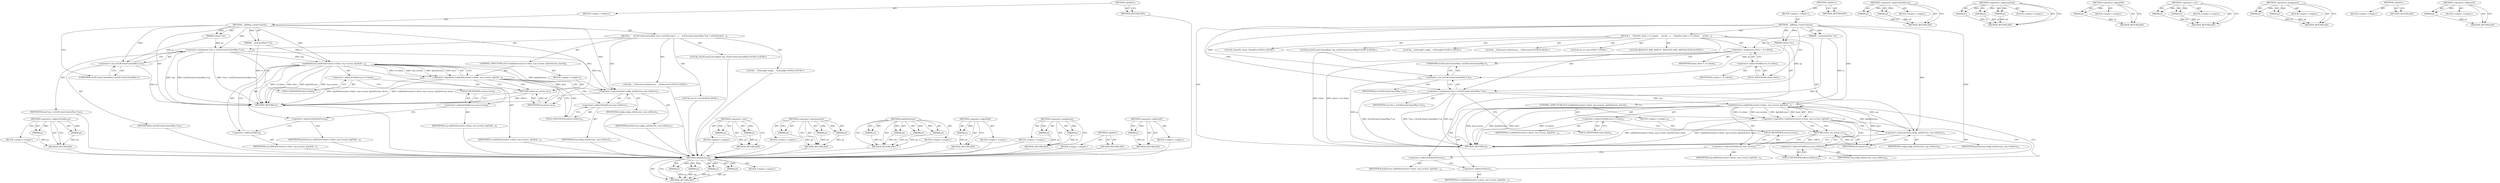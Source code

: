 digraph "&lt;operator&gt;.addressOf" {
vulnerable_91 [label=<(METHOD,&lt;operator&gt;.indirectFieldAccess)>];
vulnerable_92 [label=<(PARAM,p1)>];
vulnerable_93 [label=<(PARAM,p2)>];
vulnerable_94 [label=<(BLOCK,&lt;empty&gt;,&lt;empty&gt;)>];
vulnerable_95 [label=<(METHOD_RETURN,ANY)>];
vulnerable_6 [label=<(METHOD,&lt;global&gt;)<SUB>1</SUB>>];
vulnerable_7 [label=<(BLOCK,&lt;empty&gt;,&lt;empty&gt;)<SUB>1</SUB>>];
vulnerable_8 [label=<(METHOD,__glXDisp_CreateContext)<SUB>1</SUB>>];
vulnerable_9 [label=<(PARAM,__GLXclientState *cl)<SUB>1</SUB>>];
vulnerable_10 [label=<(PARAM,GLbyte *pc)<SUB>1</SUB>>];
vulnerable_11 [label=<(BLOCK,{
     xGLXCreateContextReq *req = (xGLXCreateC...,{
     xGLXCreateContextReq *req = (xGLXCreateC...)<SUB>2</SUB>>];
vulnerable_12 [label="<(LOCAL,xGLXCreateContextReq* req: xGLXCreateContextReq*)<SUB>3</SUB>>"];
vulnerable_13 [label=<(&lt;operator&gt;.assignment,*req = (xGLXCreateContextReq *) pc)<SUB>3</SUB>>];
vulnerable_14 [label=<(IDENTIFIER,req,*req = (xGLXCreateContextReq *) pc)<SUB>3</SUB>>];
vulnerable_15 [label=<(&lt;operator&gt;.cast,(xGLXCreateContextReq *) pc)<SUB>3</SUB>>];
vulnerable_16 [label=<(UNKNOWN,xGLXCreateContextReq *,xGLXCreateContextReq *)<SUB>3</SUB>>];
vulnerable_17 [label=<(IDENTIFIER,pc,(xGLXCreateContextReq *) pc)<SUB>3</SUB>>];
vulnerable_18 [label="<(LOCAL,__GLXconfig* config: __GLXconfig*)<SUB>4</SUB>>"];
vulnerable_19 [label="<(LOCAL,__GLXscreen* pGlxScreen: __GLXscreen*)<SUB>5</SUB>>"];
vulnerable_20 [label="<(LOCAL,int err: int)<SUB>6</SUB>>"];
vulnerable_21 [label=<(CONTROL_STRUCTURE,IF,if (!validGlxScreen(cl-&gt;client, req-&gt;screen, &amp;pGlxScreen, &amp;err)))<SUB>8</SUB>>];
vulnerable_22 [label=<(&lt;operator&gt;.logicalNot,!validGlxScreen(cl-&gt;client, req-&gt;screen, &amp;pGlxS...)<SUB>8</SUB>>];
vulnerable_23 [label=<(validGlxScreen,validGlxScreen(cl-&gt;client, req-&gt;screen, &amp;pGlxSc...)<SUB>8</SUB>>];
vulnerable_24 [label=<(&lt;operator&gt;.indirectFieldAccess,cl-&gt;client)<SUB>8</SUB>>];
vulnerable_25 [label=<(IDENTIFIER,cl,validGlxScreen(cl-&gt;client, req-&gt;screen, &amp;pGlxSc...)<SUB>8</SUB>>];
vulnerable_26 [label=<(FIELD_IDENTIFIER,client,client)<SUB>8</SUB>>];
vulnerable_27 [label=<(&lt;operator&gt;.indirectFieldAccess,req-&gt;screen)<SUB>8</SUB>>];
vulnerable_28 [label=<(IDENTIFIER,req,validGlxScreen(cl-&gt;client, req-&gt;screen, &amp;pGlxSc...)<SUB>8</SUB>>];
vulnerable_29 [label=<(FIELD_IDENTIFIER,screen,screen)<SUB>8</SUB>>];
vulnerable_30 [label=<(&lt;operator&gt;.addressOf,&amp;pGlxScreen)<SUB>8</SUB>>];
vulnerable_31 [label=<(IDENTIFIER,pGlxScreen,validGlxScreen(cl-&gt;client, req-&gt;screen, &amp;pGlxSc...)<SUB>8</SUB>>];
vulnerable_32 [label=<(&lt;operator&gt;.addressOf,&amp;err)<SUB>8</SUB>>];
vulnerable_33 [label=<(IDENTIFIER,err,validGlxScreen(cl-&gt;client, req-&gt;screen, &amp;pGlxSc...)<SUB>8</SUB>>];
vulnerable_34 [label=<(BLOCK,&lt;empty&gt;,&lt;empty&gt;)<SUB>9</SUB>>];
vulnerable_35 [label=<(RETURN,return err;,return err;)<SUB>9</SUB>>];
vulnerable_36 [label=<(IDENTIFIER,err,return err;)<SUB>9</SUB>>];
vulnerable_37 [label=<(&lt;operator&gt;.expressionList,config, pGlxScreen, req-&gt;isDirect)<SUB>11</SUB>>];
vulnerable_38 [label=<(IDENTIFIER,config,config, pGlxScreen, req-&gt;isDirect)<SUB>11</SUB>>];
vulnerable_39 [label=<(IDENTIFIER,pGlxScreen,config, pGlxScreen, req-&gt;isDirect)<SUB>11</SUB>>];
vulnerable_40 [label=<(&lt;operator&gt;.indirectFieldAccess,req-&gt;isDirect)<SUB>11</SUB>>];
vulnerable_41 [label=<(IDENTIFIER,req,config, pGlxScreen, req-&gt;isDirect)<SUB>11</SUB>>];
vulnerable_42 [label=<(FIELD_IDENTIFIER,isDirect,isDirect)<SUB>11</SUB>>];
vulnerable_43 [label=<(METHOD_RETURN,int)<SUB>1</SUB>>];
vulnerable_45 [label=<(METHOD_RETURN,ANY)<SUB>1</SUB>>];
vulnerable_75 [label=<(METHOD,&lt;operator&gt;.cast)>];
vulnerable_76 [label=<(PARAM,p1)>];
vulnerable_77 [label=<(PARAM,p2)>];
vulnerable_78 [label=<(BLOCK,&lt;empty&gt;,&lt;empty&gt;)>];
vulnerable_79 [label=<(METHOD_RETURN,ANY)>];
vulnerable_100 [label=<(METHOD,&lt;operator&gt;.expressionList)>];
vulnerable_101 [label=<(PARAM,p1)>];
vulnerable_102 [label=<(PARAM,p2)>];
vulnerable_103 [label=<(PARAM,p3)>];
vulnerable_104 [label=<(BLOCK,&lt;empty&gt;,&lt;empty&gt;)>];
vulnerable_105 [label=<(METHOD_RETURN,ANY)>];
vulnerable_84 [label=<(METHOD,validGlxScreen)>];
vulnerable_85 [label=<(PARAM,p1)>];
vulnerable_86 [label=<(PARAM,p2)>];
vulnerable_87 [label=<(PARAM,p3)>];
vulnerable_88 [label=<(PARAM,p4)>];
vulnerable_89 [label=<(BLOCK,&lt;empty&gt;,&lt;empty&gt;)>];
vulnerable_90 [label=<(METHOD_RETURN,ANY)>];
vulnerable_80 [label=<(METHOD,&lt;operator&gt;.logicalNot)>];
vulnerable_81 [label=<(PARAM,p1)>];
vulnerable_82 [label=<(BLOCK,&lt;empty&gt;,&lt;empty&gt;)>];
vulnerable_83 [label=<(METHOD_RETURN,ANY)>];
vulnerable_70 [label=<(METHOD,&lt;operator&gt;.assignment)>];
vulnerable_71 [label=<(PARAM,p1)>];
vulnerable_72 [label=<(PARAM,p2)>];
vulnerable_73 [label=<(BLOCK,&lt;empty&gt;,&lt;empty&gt;)>];
vulnerable_74 [label=<(METHOD_RETURN,ANY)>];
vulnerable_64 [label=<(METHOD,&lt;global&gt;)<SUB>1</SUB>>];
vulnerable_65 [label=<(BLOCK,&lt;empty&gt;,&lt;empty&gt;)>];
vulnerable_66 [label=<(METHOD_RETURN,ANY)>];
vulnerable_96 [label=<(METHOD,&lt;operator&gt;.addressOf)>];
vulnerable_97 [label=<(PARAM,p1)>];
vulnerable_98 [label=<(BLOCK,&lt;empty&gt;,&lt;empty&gt;)>];
vulnerable_99 [label=<(METHOD_RETURN,ANY)>];
fixed_100 [label=<(METHOD,validGlxScreen)>];
fixed_101 [label=<(PARAM,p1)>];
fixed_102 [label=<(PARAM,p2)>];
fixed_103 [label=<(PARAM,p3)>];
fixed_104 [label=<(PARAM,p4)>];
fixed_105 [label=<(BLOCK,&lt;empty&gt;,&lt;empty&gt;)>];
fixed_106 [label=<(METHOD_RETURN,ANY)>];
fixed_6 [label=<(METHOD,&lt;global&gt;)<SUB>1</SUB>>];
fixed_7 [label=<(BLOCK,&lt;empty&gt;,&lt;empty&gt;)<SUB>1</SUB>>];
fixed_8 [label=<(METHOD,__glXDisp_CreateContext)<SUB>1</SUB>>];
fixed_9 [label=<(PARAM,__GLXclientState *cl)<SUB>1</SUB>>];
fixed_10 [label=<(PARAM,GLbyte *pc)<SUB>1</SUB>>];
fixed_11 [label=<(BLOCK,{
    ClientPtr client = cl-&gt;client;
     xGLXC...,{
    ClientPtr client = cl-&gt;client;
     xGLXC...)<SUB>2</SUB>>];
fixed_12 [label="<(LOCAL,ClientPtr client: ClientPtr)<SUB>3</SUB>>"];
fixed_13 [label=<(&lt;operator&gt;.assignment,client = cl-&gt;client)<SUB>3</SUB>>];
fixed_14 [label=<(IDENTIFIER,client,client = cl-&gt;client)<SUB>3</SUB>>];
fixed_15 [label=<(&lt;operator&gt;.indirectFieldAccess,cl-&gt;client)<SUB>3</SUB>>];
fixed_16 [label=<(IDENTIFIER,cl,client = cl-&gt;client)<SUB>3</SUB>>];
fixed_17 [label=<(FIELD_IDENTIFIER,client,client)<SUB>3</SUB>>];
fixed_18 [label="<(LOCAL,xGLXCreateContextReq* req: xGLXCreateContextReq*)<SUB>4</SUB>>"];
fixed_19 [label=<(&lt;operator&gt;.assignment,*req = (xGLXCreateContextReq *) pc)<SUB>4</SUB>>];
fixed_20 [label=<(IDENTIFIER,req,*req = (xGLXCreateContextReq *) pc)<SUB>4</SUB>>];
fixed_21 [label=<(&lt;operator&gt;.cast,(xGLXCreateContextReq *) pc)<SUB>4</SUB>>];
fixed_22 [label=<(UNKNOWN,xGLXCreateContextReq *,xGLXCreateContextReq *)<SUB>4</SUB>>];
fixed_23 [label=<(IDENTIFIER,pc,(xGLXCreateContextReq *) pc)<SUB>4</SUB>>];
fixed_24 [label="<(LOCAL,__GLXconfig* config: __GLXconfig*)<SUB>5</SUB>>"];
fixed_25 [label="<(LOCAL,__GLXscreen* pGlxScreen: __GLXscreen*)<SUB>6</SUB>>"];
fixed_26 [label="<(LOCAL,int err: int)<SUB>7</SUB>>"];
fixed_27 [label="<(LOCAL,REQUEST_SIZE_MATCH : REQUEST_SIZE_MATCH)<SUB>9</SUB>>"];
fixed_28 [label=<(CONTROL_STRUCTURE,IF,if (!validGlxScreen(cl-&gt;client, req-&gt;screen, &amp;pGlxScreen, &amp;err)))<SUB>11</SUB>>];
fixed_29 [label=<(&lt;operator&gt;.logicalNot,!validGlxScreen(cl-&gt;client, req-&gt;screen, &amp;pGlxS...)<SUB>11</SUB>>];
fixed_30 [label=<(validGlxScreen,validGlxScreen(cl-&gt;client, req-&gt;screen, &amp;pGlxSc...)<SUB>11</SUB>>];
fixed_31 [label=<(&lt;operator&gt;.indirectFieldAccess,cl-&gt;client)<SUB>11</SUB>>];
fixed_32 [label=<(IDENTIFIER,cl,validGlxScreen(cl-&gt;client, req-&gt;screen, &amp;pGlxSc...)<SUB>11</SUB>>];
fixed_33 [label=<(FIELD_IDENTIFIER,client,client)<SUB>11</SUB>>];
fixed_34 [label=<(&lt;operator&gt;.indirectFieldAccess,req-&gt;screen)<SUB>11</SUB>>];
fixed_35 [label=<(IDENTIFIER,req,validGlxScreen(cl-&gt;client, req-&gt;screen, &amp;pGlxSc...)<SUB>11</SUB>>];
fixed_36 [label=<(FIELD_IDENTIFIER,screen,screen)<SUB>11</SUB>>];
fixed_37 [label=<(&lt;operator&gt;.addressOf,&amp;pGlxScreen)<SUB>11</SUB>>];
fixed_38 [label=<(IDENTIFIER,pGlxScreen,validGlxScreen(cl-&gt;client, req-&gt;screen, &amp;pGlxSc...)<SUB>11</SUB>>];
fixed_39 [label=<(&lt;operator&gt;.addressOf,&amp;err)<SUB>11</SUB>>];
fixed_40 [label=<(IDENTIFIER,err,validGlxScreen(cl-&gt;client, req-&gt;screen, &amp;pGlxSc...)<SUB>11</SUB>>];
fixed_41 [label=<(BLOCK,&lt;empty&gt;,&lt;empty&gt;)<SUB>12</SUB>>];
fixed_42 [label=<(RETURN,return err;,return err;)<SUB>12</SUB>>];
fixed_43 [label=<(IDENTIFIER,err,return err;)<SUB>12</SUB>>];
fixed_44 [label=<(&lt;operator&gt;.expressionList,config, pGlxScreen, req-&gt;isDirect)<SUB>14</SUB>>];
fixed_45 [label=<(IDENTIFIER,config,config, pGlxScreen, req-&gt;isDirect)<SUB>14</SUB>>];
fixed_46 [label=<(IDENTIFIER,pGlxScreen,config, pGlxScreen, req-&gt;isDirect)<SUB>14</SUB>>];
fixed_47 [label=<(&lt;operator&gt;.indirectFieldAccess,req-&gt;isDirect)<SUB>14</SUB>>];
fixed_48 [label=<(IDENTIFIER,req,config, pGlxScreen, req-&gt;isDirect)<SUB>14</SUB>>];
fixed_49 [label=<(FIELD_IDENTIFIER,isDirect,isDirect)<SUB>14</SUB>>];
fixed_50 [label=<(METHOD_RETURN,int)<SUB>1</SUB>>];
fixed_52 [label=<(METHOD_RETURN,ANY)<SUB>1</SUB>>];
fixed_86 [label=<(METHOD,&lt;operator&gt;.indirectFieldAccess)>];
fixed_87 [label=<(PARAM,p1)>];
fixed_88 [label=<(PARAM,p2)>];
fixed_89 [label=<(BLOCK,&lt;empty&gt;,&lt;empty&gt;)>];
fixed_90 [label=<(METHOD_RETURN,ANY)>];
fixed_111 [label=<(METHOD,&lt;operator&gt;.expressionList)>];
fixed_112 [label=<(PARAM,p1)>];
fixed_113 [label=<(PARAM,p2)>];
fixed_114 [label=<(PARAM,p3)>];
fixed_115 [label=<(BLOCK,&lt;empty&gt;,&lt;empty&gt;)>];
fixed_116 [label=<(METHOD_RETURN,ANY)>];
fixed_96 [label=<(METHOD,&lt;operator&gt;.logicalNot)>];
fixed_97 [label=<(PARAM,p1)>];
fixed_98 [label=<(BLOCK,&lt;empty&gt;,&lt;empty&gt;)>];
fixed_99 [label=<(METHOD_RETURN,ANY)>];
fixed_91 [label=<(METHOD,&lt;operator&gt;.cast)>];
fixed_92 [label=<(PARAM,p1)>];
fixed_93 [label=<(PARAM,p2)>];
fixed_94 [label=<(BLOCK,&lt;empty&gt;,&lt;empty&gt;)>];
fixed_95 [label=<(METHOD_RETURN,ANY)>];
fixed_81 [label=<(METHOD,&lt;operator&gt;.assignment)>];
fixed_82 [label=<(PARAM,p1)>];
fixed_83 [label=<(PARAM,p2)>];
fixed_84 [label=<(BLOCK,&lt;empty&gt;,&lt;empty&gt;)>];
fixed_85 [label=<(METHOD_RETURN,ANY)>];
fixed_75 [label=<(METHOD,&lt;global&gt;)<SUB>1</SUB>>];
fixed_76 [label=<(BLOCK,&lt;empty&gt;,&lt;empty&gt;)>];
fixed_77 [label=<(METHOD_RETURN,ANY)>];
fixed_107 [label=<(METHOD,&lt;operator&gt;.addressOf)>];
fixed_108 [label=<(PARAM,p1)>];
fixed_109 [label=<(BLOCK,&lt;empty&gt;,&lt;empty&gt;)>];
fixed_110 [label=<(METHOD_RETURN,ANY)>];
vulnerable_91 -> vulnerable_92  [key=0, label="AST: "];
vulnerable_91 -> vulnerable_92  [key=1, label="DDG: "];
vulnerable_91 -> vulnerable_94  [key=0, label="AST: "];
vulnerable_91 -> vulnerable_93  [key=0, label="AST: "];
vulnerable_91 -> vulnerable_93  [key=1, label="DDG: "];
vulnerable_91 -> vulnerable_95  [key=0, label="AST: "];
vulnerable_91 -> vulnerable_95  [key=1, label="CFG: "];
vulnerable_92 -> vulnerable_95  [key=0, label="DDG: p1"];
vulnerable_93 -> vulnerable_95  [key=0, label="DDG: p2"];
vulnerable_94 -> fixed_100  [key=0];
vulnerable_95 -> fixed_100  [key=0];
vulnerable_6 -> vulnerable_7  [key=0, label="AST: "];
vulnerable_6 -> vulnerable_45  [key=0, label="AST: "];
vulnerable_6 -> vulnerable_45  [key=1, label="CFG: "];
vulnerable_7 -> vulnerable_8  [key=0, label="AST: "];
vulnerable_8 -> vulnerable_9  [key=0, label="AST: "];
vulnerable_8 -> vulnerable_9  [key=1, label="DDG: "];
vulnerable_8 -> vulnerable_10  [key=0, label="AST: "];
vulnerable_8 -> vulnerable_10  [key=1, label="DDG: "];
vulnerable_8 -> vulnerable_11  [key=0, label="AST: "];
vulnerable_8 -> vulnerable_43  [key=0, label="AST: "];
vulnerable_8 -> vulnerable_16  [key=0, label="CFG: "];
vulnerable_8 -> vulnerable_13  [key=0, label="DDG: "];
vulnerable_8 -> vulnerable_37  [key=0, label="DDG: "];
vulnerable_8 -> vulnerable_15  [key=0, label="DDG: "];
vulnerable_8 -> vulnerable_23  [key=0, label="DDG: "];
vulnerable_8 -> vulnerable_36  [key=0, label="DDG: "];
vulnerable_9 -> vulnerable_43  [key=0, label="DDG: cl"];
vulnerable_9 -> vulnerable_23  [key=0, label="DDG: cl"];
vulnerable_10 -> vulnerable_13  [key=0, label="DDG: pc"];
vulnerable_10 -> vulnerable_15  [key=0, label="DDG: pc"];
vulnerable_11 -> vulnerable_12  [key=0, label="AST: "];
vulnerable_11 -> vulnerable_13  [key=0, label="AST: "];
vulnerable_11 -> vulnerable_18  [key=0, label="AST: "];
vulnerable_11 -> vulnerable_19  [key=0, label="AST: "];
vulnerable_11 -> vulnerable_20  [key=0, label="AST: "];
vulnerable_11 -> vulnerable_21  [key=0, label="AST: "];
vulnerable_11 -> vulnerable_37  [key=0, label="AST: "];
vulnerable_12 -> fixed_100  [key=0];
vulnerable_13 -> vulnerable_14  [key=0, label="AST: "];
vulnerable_13 -> vulnerable_15  [key=0, label="AST: "];
vulnerable_13 -> vulnerable_26  [key=0, label="CFG: "];
vulnerable_13 -> vulnerable_43  [key=0, label="DDG: req"];
vulnerable_13 -> vulnerable_43  [key=1, label="DDG: (xGLXCreateContextReq *) pc"];
vulnerable_13 -> vulnerable_43  [key=2, label="DDG: *req = (xGLXCreateContextReq *) pc"];
vulnerable_13 -> vulnerable_37  [key=0, label="DDG: req"];
vulnerable_13 -> vulnerable_23  [key=0, label="DDG: req"];
vulnerable_14 -> fixed_100  [key=0];
vulnerable_15 -> vulnerable_16  [key=0, label="AST: "];
vulnerable_15 -> vulnerable_17  [key=0, label="AST: "];
vulnerable_15 -> vulnerable_13  [key=0, label="CFG: "];
vulnerable_15 -> vulnerable_43  [key=0, label="DDG: pc"];
vulnerable_16 -> vulnerable_15  [key=0, label="CFG: "];
vulnerable_17 -> fixed_100  [key=0];
vulnerable_18 -> fixed_100  [key=0];
vulnerable_19 -> fixed_100  [key=0];
vulnerable_20 -> fixed_100  [key=0];
vulnerable_21 -> vulnerable_22  [key=0, label="AST: "];
vulnerable_21 -> vulnerable_34  [key=0, label="AST: "];
vulnerable_22 -> vulnerable_23  [key=0, label="AST: "];
vulnerable_22 -> vulnerable_35  [key=0, label="CFG: "];
vulnerable_22 -> vulnerable_35  [key=1, label="CDG: "];
vulnerable_22 -> vulnerable_42  [key=0, label="CFG: "];
vulnerable_22 -> vulnerable_42  [key=1, label="CDG: "];
vulnerable_22 -> vulnerable_43  [key=0, label="DDG: validGlxScreen(cl-&gt;client, req-&gt;screen, &amp;pGlxScreen, &amp;err)"];
vulnerable_22 -> vulnerable_43  [key=1, label="DDG: !validGlxScreen(cl-&gt;client, req-&gt;screen, &amp;pGlxScreen, &amp;err)"];
vulnerable_22 -> vulnerable_40  [key=0, label="CDG: "];
vulnerable_22 -> vulnerable_37  [key=0, label="CDG: "];
vulnerable_23 -> vulnerable_24  [key=0, label="AST: "];
vulnerable_23 -> vulnerable_27  [key=0, label="AST: "];
vulnerable_23 -> vulnerable_30  [key=0, label="AST: "];
vulnerable_23 -> vulnerable_32  [key=0, label="AST: "];
vulnerable_23 -> vulnerable_22  [key=0, label="CFG: "];
vulnerable_23 -> vulnerable_22  [key=1, label="DDG: cl-&gt;client"];
vulnerable_23 -> vulnerable_22  [key=2, label="DDG: req-&gt;screen"];
vulnerable_23 -> vulnerable_22  [key=3, label="DDG: &amp;pGlxScreen"];
vulnerable_23 -> vulnerable_22  [key=4, label="DDG: &amp;err"];
vulnerable_23 -> vulnerable_43  [key=0, label="DDG: cl-&gt;client"];
vulnerable_23 -> vulnerable_43  [key=1, label="DDG: req-&gt;screen"];
vulnerable_23 -> vulnerable_43  [key=2, label="DDG: &amp;pGlxScreen"];
vulnerable_23 -> vulnerable_43  [key=3, label="DDG: &amp;err"];
vulnerable_23 -> vulnerable_37  [key=0, label="DDG: &amp;pGlxScreen"];
vulnerable_23 -> vulnerable_36  [key=0, label="DDG: &amp;err"];
vulnerable_24 -> vulnerable_25  [key=0, label="AST: "];
vulnerable_24 -> vulnerable_26  [key=0, label="AST: "];
vulnerable_24 -> vulnerable_29  [key=0, label="CFG: "];
vulnerable_25 -> fixed_100  [key=0];
vulnerable_26 -> vulnerable_24  [key=0, label="CFG: "];
vulnerable_27 -> vulnerable_28  [key=0, label="AST: "];
vulnerable_27 -> vulnerable_29  [key=0, label="AST: "];
vulnerable_27 -> vulnerable_30  [key=0, label="CFG: "];
vulnerable_28 -> fixed_100  [key=0];
vulnerable_29 -> vulnerable_27  [key=0, label="CFG: "];
vulnerable_30 -> vulnerable_31  [key=0, label="AST: "];
vulnerable_30 -> vulnerable_32  [key=0, label="CFG: "];
vulnerable_31 -> fixed_100  [key=0];
vulnerable_32 -> vulnerable_33  [key=0, label="AST: "];
vulnerable_32 -> vulnerable_23  [key=0, label="CFG: "];
vulnerable_33 -> fixed_100  [key=0];
vulnerable_34 -> vulnerable_35  [key=0, label="AST: "];
vulnerable_35 -> vulnerable_36  [key=0, label="AST: "];
vulnerable_35 -> vulnerable_43  [key=0, label="CFG: "];
vulnerable_35 -> vulnerable_43  [key=1, label="DDG: &lt;RET&gt;"];
vulnerable_36 -> vulnerable_35  [key=0, label="DDG: err"];
vulnerable_37 -> vulnerable_38  [key=0, label="AST: "];
vulnerable_37 -> vulnerable_39  [key=0, label="AST: "];
vulnerable_37 -> vulnerable_40  [key=0, label="AST: "];
vulnerable_37 -> vulnerable_43  [key=0, label="CFG: "];
vulnerable_38 -> fixed_100  [key=0];
vulnerable_39 -> fixed_100  [key=0];
vulnerable_40 -> vulnerable_41  [key=0, label="AST: "];
vulnerable_40 -> vulnerable_42  [key=0, label="AST: "];
vulnerable_40 -> vulnerable_37  [key=0, label="CFG: "];
vulnerable_41 -> fixed_100  [key=0];
vulnerable_42 -> vulnerable_40  [key=0, label="CFG: "];
vulnerable_43 -> fixed_100  [key=0];
vulnerable_45 -> fixed_100  [key=0];
vulnerable_75 -> vulnerable_76  [key=0, label="AST: "];
vulnerable_75 -> vulnerable_76  [key=1, label="DDG: "];
vulnerable_75 -> vulnerable_78  [key=0, label="AST: "];
vulnerable_75 -> vulnerable_77  [key=0, label="AST: "];
vulnerable_75 -> vulnerable_77  [key=1, label="DDG: "];
vulnerable_75 -> vulnerable_79  [key=0, label="AST: "];
vulnerable_75 -> vulnerable_79  [key=1, label="CFG: "];
vulnerable_76 -> vulnerable_79  [key=0, label="DDG: p1"];
vulnerable_77 -> vulnerable_79  [key=0, label="DDG: p2"];
vulnerable_78 -> fixed_100  [key=0];
vulnerable_79 -> fixed_100  [key=0];
vulnerable_100 -> vulnerable_101  [key=0, label="AST: "];
vulnerable_100 -> vulnerable_101  [key=1, label="DDG: "];
vulnerable_100 -> vulnerable_104  [key=0, label="AST: "];
vulnerable_100 -> vulnerable_102  [key=0, label="AST: "];
vulnerable_100 -> vulnerable_102  [key=1, label="DDG: "];
vulnerable_100 -> vulnerable_105  [key=0, label="AST: "];
vulnerable_100 -> vulnerable_105  [key=1, label="CFG: "];
vulnerable_100 -> vulnerable_103  [key=0, label="AST: "];
vulnerable_100 -> vulnerable_103  [key=1, label="DDG: "];
vulnerable_101 -> vulnerable_105  [key=0, label="DDG: p1"];
vulnerable_102 -> vulnerable_105  [key=0, label="DDG: p2"];
vulnerable_103 -> vulnerable_105  [key=0, label="DDG: p3"];
vulnerable_104 -> fixed_100  [key=0];
vulnerable_105 -> fixed_100  [key=0];
vulnerable_84 -> vulnerable_85  [key=0, label="AST: "];
vulnerable_84 -> vulnerable_85  [key=1, label="DDG: "];
vulnerable_84 -> vulnerable_89  [key=0, label="AST: "];
vulnerable_84 -> vulnerable_86  [key=0, label="AST: "];
vulnerable_84 -> vulnerable_86  [key=1, label="DDG: "];
vulnerable_84 -> vulnerable_90  [key=0, label="AST: "];
vulnerable_84 -> vulnerable_90  [key=1, label="CFG: "];
vulnerable_84 -> vulnerable_87  [key=0, label="AST: "];
vulnerable_84 -> vulnerable_87  [key=1, label="DDG: "];
vulnerable_84 -> vulnerable_88  [key=0, label="AST: "];
vulnerable_84 -> vulnerable_88  [key=1, label="DDG: "];
vulnerable_85 -> vulnerable_90  [key=0, label="DDG: p1"];
vulnerable_86 -> vulnerable_90  [key=0, label="DDG: p2"];
vulnerable_87 -> vulnerable_90  [key=0, label="DDG: p3"];
vulnerable_88 -> vulnerable_90  [key=0, label="DDG: p4"];
vulnerable_89 -> fixed_100  [key=0];
vulnerable_90 -> fixed_100  [key=0];
vulnerable_80 -> vulnerable_81  [key=0, label="AST: "];
vulnerable_80 -> vulnerable_81  [key=1, label="DDG: "];
vulnerable_80 -> vulnerable_82  [key=0, label="AST: "];
vulnerable_80 -> vulnerable_83  [key=0, label="AST: "];
vulnerable_80 -> vulnerable_83  [key=1, label="CFG: "];
vulnerable_81 -> vulnerable_83  [key=0, label="DDG: p1"];
vulnerable_82 -> fixed_100  [key=0];
vulnerable_83 -> fixed_100  [key=0];
vulnerable_70 -> vulnerable_71  [key=0, label="AST: "];
vulnerable_70 -> vulnerable_71  [key=1, label="DDG: "];
vulnerable_70 -> vulnerable_73  [key=0, label="AST: "];
vulnerable_70 -> vulnerable_72  [key=0, label="AST: "];
vulnerable_70 -> vulnerable_72  [key=1, label="DDG: "];
vulnerable_70 -> vulnerable_74  [key=0, label="AST: "];
vulnerable_70 -> vulnerable_74  [key=1, label="CFG: "];
vulnerable_71 -> vulnerable_74  [key=0, label="DDG: p1"];
vulnerable_72 -> vulnerable_74  [key=0, label="DDG: p2"];
vulnerable_73 -> fixed_100  [key=0];
vulnerable_74 -> fixed_100  [key=0];
vulnerable_64 -> vulnerable_65  [key=0, label="AST: "];
vulnerable_64 -> vulnerable_66  [key=0, label="AST: "];
vulnerable_64 -> vulnerable_66  [key=1, label="CFG: "];
vulnerable_65 -> fixed_100  [key=0];
vulnerable_66 -> fixed_100  [key=0];
vulnerable_96 -> vulnerable_97  [key=0, label="AST: "];
vulnerable_96 -> vulnerable_97  [key=1, label="DDG: "];
vulnerable_96 -> vulnerable_98  [key=0, label="AST: "];
vulnerable_96 -> vulnerable_99  [key=0, label="AST: "];
vulnerable_96 -> vulnerable_99  [key=1, label="CFG: "];
vulnerable_97 -> vulnerable_99  [key=0, label="DDG: p1"];
vulnerable_98 -> fixed_100  [key=0];
vulnerable_99 -> fixed_100  [key=0];
fixed_100 -> fixed_101  [key=0, label="AST: "];
fixed_100 -> fixed_101  [key=1, label="DDG: "];
fixed_100 -> fixed_105  [key=0, label="AST: "];
fixed_100 -> fixed_102  [key=0, label="AST: "];
fixed_100 -> fixed_102  [key=1, label="DDG: "];
fixed_100 -> fixed_106  [key=0, label="AST: "];
fixed_100 -> fixed_106  [key=1, label="CFG: "];
fixed_100 -> fixed_103  [key=0, label="AST: "];
fixed_100 -> fixed_103  [key=1, label="DDG: "];
fixed_100 -> fixed_104  [key=0, label="AST: "];
fixed_100 -> fixed_104  [key=1, label="DDG: "];
fixed_101 -> fixed_106  [key=0, label="DDG: p1"];
fixed_102 -> fixed_106  [key=0, label="DDG: p2"];
fixed_103 -> fixed_106  [key=0, label="DDG: p3"];
fixed_104 -> fixed_106  [key=0, label="DDG: p4"];
fixed_6 -> fixed_7  [key=0, label="AST: "];
fixed_6 -> fixed_52  [key=0, label="AST: "];
fixed_6 -> fixed_52  [key=1, label="CFG: "];
fixed_7 -> fixed_8  [key=0, label="AST: "];
fixed_8 -> fixed_9  [key=0, label="AST: "];
fixed_8 -> fixed_9  [key=1, label="DDG: "];
fixed_8 -> fixed_10  [key=0, label="AST: "];
fixed_8 -> fixed_10  [key=1, label="DDG: "];
fixed_8 -> fixed_11  [key=0, label="AST: "];
fixed_8 -> fixed_50  [key=0, label="AST: "];
fixed_8 -> fixed_17  [key=0, label="CFG: "];
fixed_8 -> fixed_19  [key=0, label="DDG: "];
fixed_8 -> fixed_44  [key=0, label="DDG: "];
fixed_8 -> fixed_21  [key=0, label="DDG: "];
fixed_8 -> fixed_30  [key=0, label="DDG: "];
fixed_8 -> fixed_43  [key=0, label="DDG: "];
fixed_9 -> fixed_50  [key=0, label="DDG: cl"];
fixed_9 -> fixed_13  [key=0, label="DDG: cl"];
fixed_9 -> fixed_30  [key=0, label="DDG: cl"];
fixed_10 -> fixed_19  [key=0, label="DDG: pc"];
fixed_10 -> fixed_21  [key=0, label="DDG: pc"];
fixed_11 -> fixed_12  [key=0, label="AST: "];
fixed_11 -> fixed_13  [key=0, label="AST: "];
fixed_11 -> fixed_18  [key=0, label="AST: "];
fixed_11 -> fixed_19  [key=0, label="AST: "];
fixed_11 -> fixed_24  [key=0, label="AST: "];
fixed_11 -> fixed_25  [key=0, label="AST: "];
fixed_11 -> fixed_26  [key=0, label="AST: "];
fixed_11 -> fixed_27  [key=0, label="AST: "];
fixed_11 -> fixed_28  [key=0, label="AST: "];
fixed_11 -> fixed_44  [key=0, label="AST: "];
fixed_13 -> fixed_14  [key=0, label="AST: "];
fixed_13 -> fixed_15  [key=0, label="AST: "];
fixed_13 -> fixed_22  [key=0, label="CFG: "];
fixed_13 -> fixed_50  [key=0, label="DDG: client"];
fixed_13 -> fixed_50  [key=1, label="DDG: client = cl-&gt;client"];
fixed_15 -> fixed_16  [key=0, label="AST: "];
fixed_15 -> fixed_17  [key=0, label="AST: "];
fixed_15 -> fixed_13  [key=0, label="CFG: "];
fixed_17 -> fixed_15  [key=0, label="CFG: "];
fixed_19 -> fixed_20  [key=0, label="AST: "];
fixed_19 -> fixed_21  [key=0, label="AST: "];
fixed_19 -> fixed_33  [key=0, label="CFG: "];
fixed_19 -> fixed_50  [key=0, label="DDG: req"];
fixed_19 -> fixed_50  [key=1, label="DDG: (xGLXCreateContextReq *) pc"];
fixed_19 -> fixed_50  [key=2, label="DDG: *req = (xGLXCreateContextReq *) pc"];
fixed_19 -> fixed_44  [key=0, label="DDG: req"];
fixed_19 -> fixed_30  [key=0, label="DDG: req"];
fixed_21 -> fixed_22  [key=0, label="AST: "];
fixed_21 -> fixed_23  [key=0, label="AST: "];
fixed_21 -> fixed_19  [key=0, label="CFG: "];
fixed_21 -> fixed_50  [key=0, label="DDG: pc"];
fixed_22 -> fixed_21  [key=0, label="CFG: "];
fixed_28 -> fixed_29  [key=0, label="AST: "];
fixed_28 -> fixed_41  [key=0, label="AST: "];
fixed_29 -> fixed_30  [key=0, label="AST: "];
fixed_29 -> fixed_42  [key=0, label="CFG: "];
fixed_29 -> fixed_42  [key=1, label="CDG: "];
fixed_29 -> fixed_49  [key=0, label="CFG: "];
fixed_29 -> fixed_49  [key=1, label="CDG: "];
fixed_29 -> fixed_50  [key=0, label="DDG: validGlxScreen(cl-&gt;client, req-&gt;screen, &amp;pGlxScreen, &amp;err)"];
fixed_29 -> fixed_50  [key=1, label="DDG: !validGlxScreen(cl-&gt;client, req-&gt;screen, &amp;pGlxScreen, &amp;err)"];
fixed_29 -> fixed_47  [key=0, label="CDG: "];
fixed_29 -> fixed_44  [key=0, label="CDG: "];
fixed_30 -> fixed_31  [key=0, label="AST: "];
fixed_30 -> fixed_34  [key=0, label="AST: "];
fixed_30 -> fixed_37  [key=0, label="AST: "];
fixed_30 -> fixed_39  [key=0, label="AST: "];
fixed_30 -> fixed_29  [key=0, label="CFG: "];
fixed_30 -> fixed_29  [key=1, label="DDG: cl-&gt;client"];
fixed_30 -> fixed_29  [key=2, label="DDG: req-&gt;screen"];
fixed_30 -> fixed_29  [key=3, label="DDG: &amp;pGlxScreen"];
fixed_30 -> fixed_29  [key=4, label="DDG: &amp;err"];
fixed_30 -> fixed_50  [key=0, label="DDG: cl-&gt;client"];
fixed_30 -> fixed_50  [key=1, label="DDG: req-&gt;screen"];
fixed_30 -> fixed_50  [key=2, label="DDG: &amp;pGlxScreen"];
fixed_30 -> fixed_50  [key=3, label="DDG: &amp;err"];
fixed_30 -> fixed_44  [key=0, label="DDG: &amp;pGlxScreen"];
fixed_30 -> fixed_43  [key=0, label="DDG: &amp;err"];
fixed_31 -> fixed_32  [key=0, label="AST: "];
fixed_31 -> fixed_33  [key=0, label="AST: "];
fixed_31 -> fixed_36  [key=0, label="CFG: "];
fixed_33 -> fixed_31  [key=0, label="CFG: "];
fixed_34 -> fixed_35  [key=0, label="AST: "];
fixed_34 -> fixed_36  [key=0, label="AST: "];
fixed_34 -> fixed_37  [key=0, label="CFG: "];
fixed_36 -> fixed_34  [key=0, label="CFG: "];
fixed_37 -> fixed_38  [key=0, label="AST: "];
fixed_37 -> fixed_39  [key=0, label="CFG: "];
fixed_39 -> fixed_40  [key=0, label="AST: "];
fixed_39 -> fixed_30  [key=0, label="CFG: "];
fixed_41 -> fixed_42  [key=0, label="AST: "];
fixed_42 -> fixed_43  [key=0, label="AST: "];
fixed_42 -> fixed_50  [key=0, label="CFG: "];
fixed_42 -> fixed_50  [key=1, label="DDG: &lt;RET&gt;"];
fixed_43 -> fixed_42  [key=0, label="DDG: err"];
fixed_44 -> fixed_45  [key=0, label="AST: "];
fixed_44 -> fixed_46  [key=0, label="AST: "];
fixed_44 -> fixed_47  [key=0, label="AST: "];
fixed_44 -> fixed_50  [key=0, label="CFG: "];
fixed_47 -> fixed_48  [key=0, label="AST: "];
fixed_47 -> fixed_49  [key=0, label="AST: "];
fixed_47 -> fixed_44  [key=0, label="CFG: "];
fixed_49 -> fixed_47  [key=0, label="CFG: "];
fixed_86 -> fixed_87  [key=0, label="AST: "];
fixed_86 -> fixed_87  [key=1, label="DDG: "];
fixed_86 -> fixed_89  [key=0, label="AST: "];
fixed_86 -> fixed_88  [key=0, label="AST: "];
fixed_86 -> fixed_88  [key=1, label="DDG: "];
fixed_86 -> fixed_90  [key=0, label="AST: "];
fixed_86 -> fixed_90  [key=1, label="CFG: "];
fixed_87 -> fixed_90  [key=0, label="DDG: p1"];
fixed_88 -> fixed_90  [key=0, label="DDG: p2"];
fixed_111 -> fixed_112  [key=0, label="AST: "];
fixed_111 -> fixed_112  [key=1, label="DDG: "];
fixed_111 -> fixed_115  [key=0, label="AST: "];
fixed_111 -> fixed_113  [key=0, label="AST: "];
fixed_111 -> fixed_113  [key=1, label="DDG: "];
fixed_111 -> fixed_116  [key=0, label="AST: "];
fixed_111 -> fixed_116  [key=1, label="CFG: "];
fixed_111 -> fixed_114  [key=0, label="AST: "];
fixed_111 -> fixed_114  [key=1, label="DDG: "];
fixed_112 -> fixed_116  [key=0, label="DDG: p1"];
fixed_113 -> fixed_116  [key=0, label="DDG: p2"];
fixed_114 -> fixed_116  [key=0, label="DDG: p3"];
fixed_96 -> fixed_97  [key=0, label="AST: "];
fixed_96 -> fixed_97  [key=1, label="DDG: "];
fixed_96 -> fixed_98  [key=0, label="AST: "];
fixed_96 -> fixed_99  [key=0, label="AST: "];
fixed_96 -> fixed_99  [key=1, label="CFG: "];
fixed_97 -> fixed_99  [key=0, label="DDG: p1"];
fixed_91 -> fixed_92  [key=0, label="AST: "];
fixed_91 -> fixed_92  [key=1, label="DDG: "];
fixed_91 -> fixed_94  [key=0, label="AST: "];
fixed_91 -> fixed_93  [key=0, label="AST: "];
fixed_91 -> fixed_93  [key=1, label="DDG: "];
fixed_91 -> fixed_95  [key=0, label="AST: "];
fixed_91 -> fixed_95  [key=1, label="CFG: "];
fixed_92 -> fixed_95  [key=0, label="DDG: p1"];
fixed_93 -> fixed_95  [key=0, label="DDG: p2"];
fixed_81 -> fixed_82  [key=0, label="AST: "];
fixed_81 -> fixed_82  [key=1, label="DDG: "];
fixed_81 -> fixed_84  [key=0, label="AST: "];
fixed_81 -> fixed_83  [key=0, label="AST: "];
fixed_81 -> fixed_83  [key=1, label="DDG: "];
fixed_81 -> fixed_85  [key=0, label="AST: "];
fixed_81 -> fixed_85  [key=1, label="CFG: "];
fixed_82 -> fixed_85  [key=0, label="DDG: p1"];
fixed_83 -> fixed_85  [key=0, label="DDG: p2"];
fixed_75 -> fixed_76  [key=0, label="AST: "];
fixed_75 -> fixed_77  [key=0, label="AST: "];
fixed_75 -> fixed_77  [key=1, label="CFG: "];
fixed_107 -> fixed_108  [key=0, label="AST: "];
fixed_107 -> fixed_108  [key=1, label="DDG: "];
fixed_107 -> fixed_109  [key=0, label="AST: "];
fixed_107 -> fixed_110  [key=0, label="AST: "];
fixed_107 -> fixed_110  [key=1, label="CFG: "];
fixed_108 -> fixed_110  [key=0, label="DDG: p1"];
}
